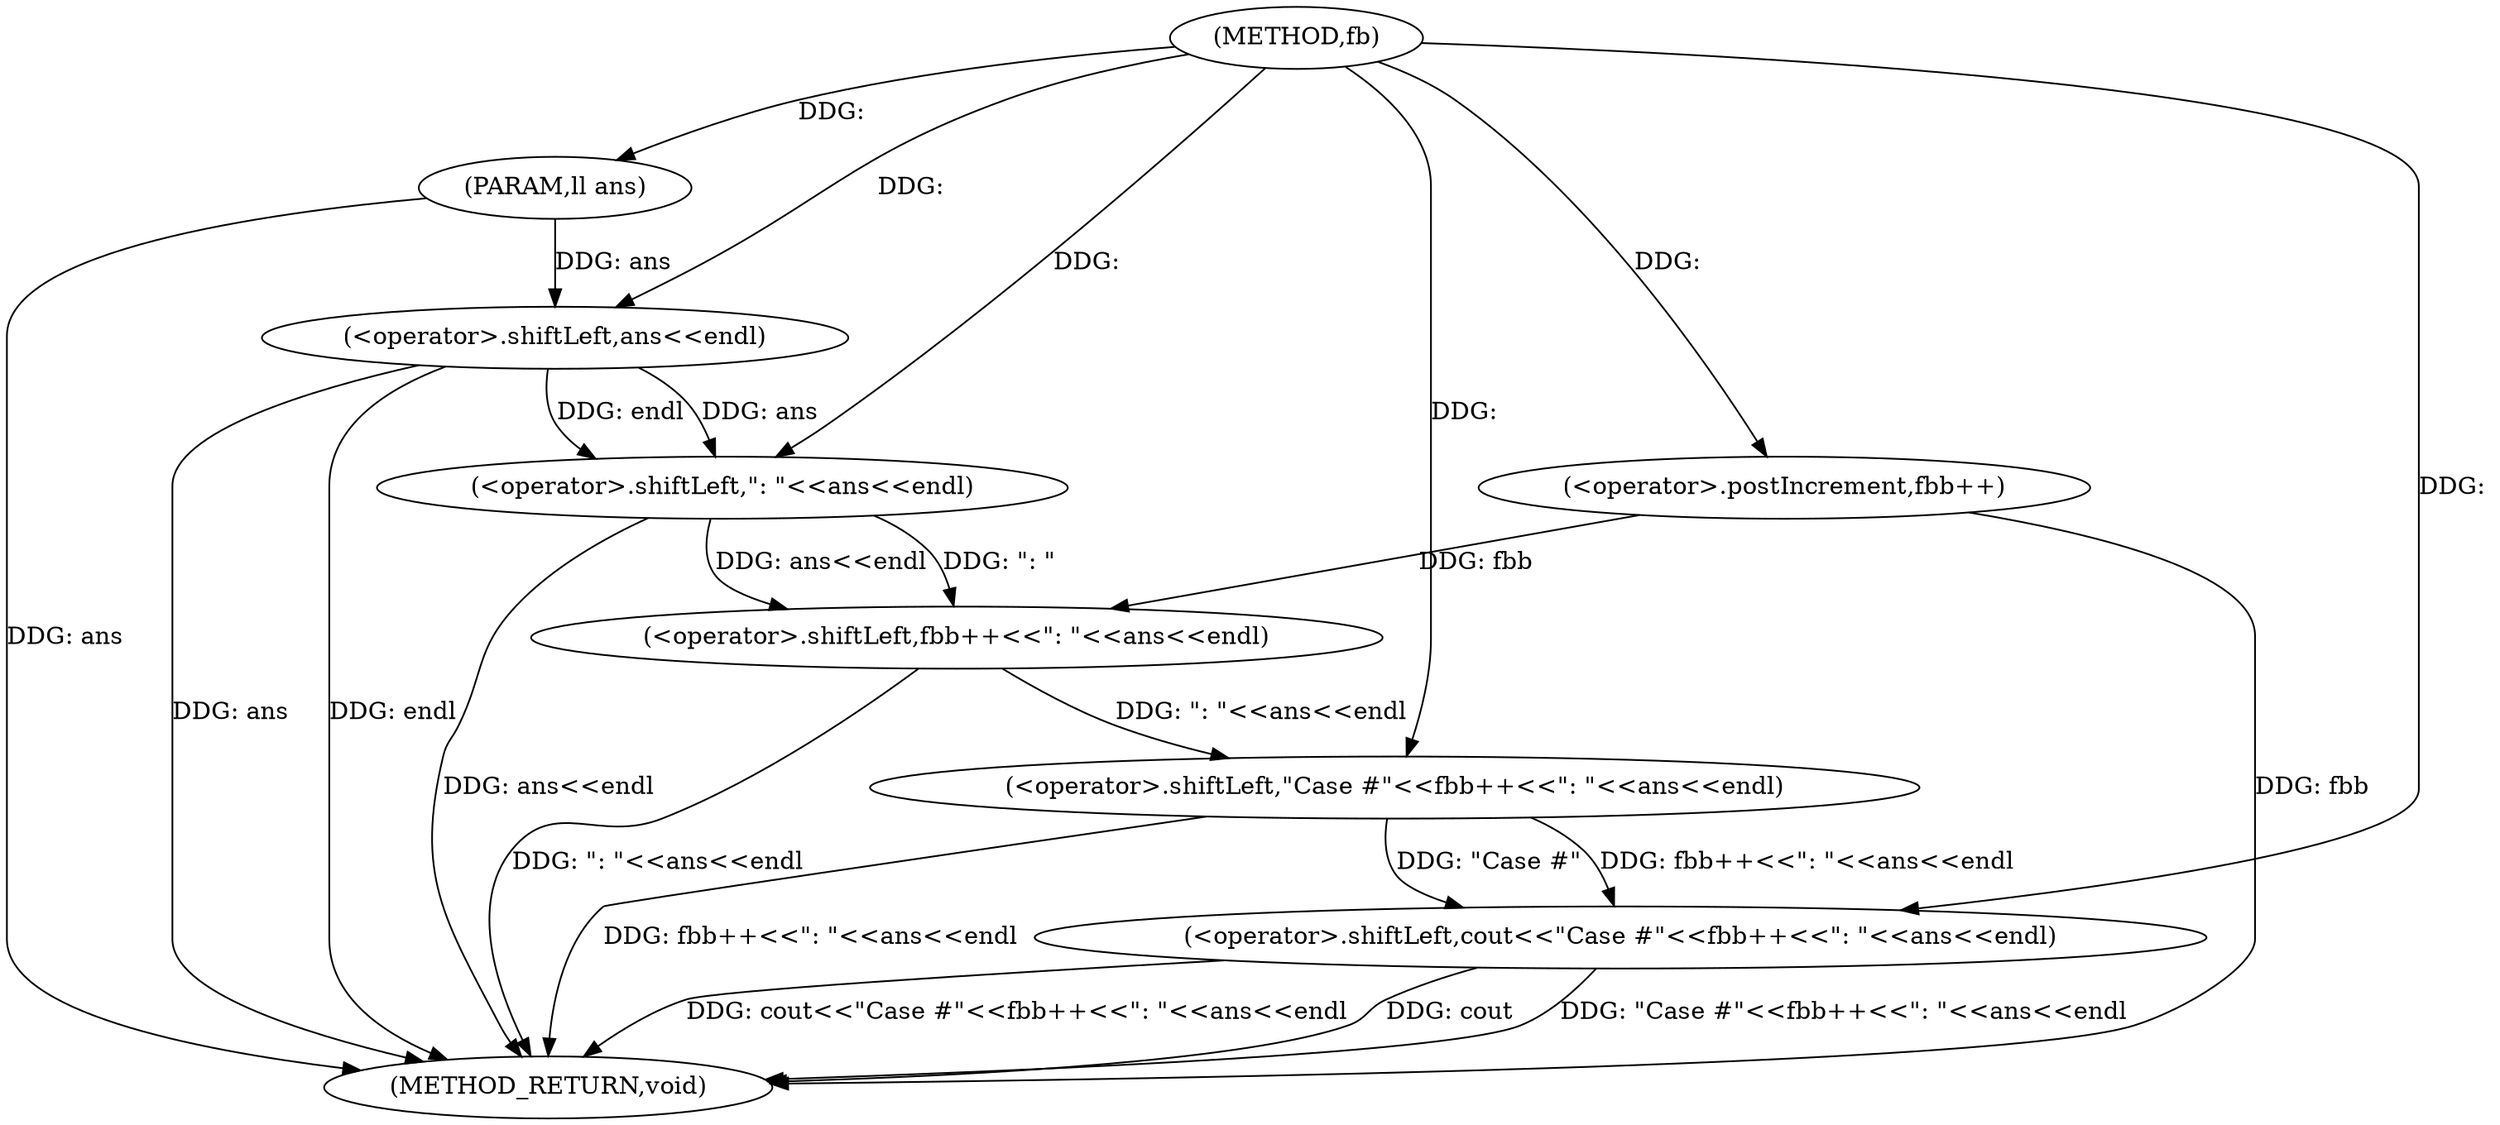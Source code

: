 digraph "fb" {  
"1000479" [label = "(METHOD,fb)" ]
"1000494" [label = "(METHOD_RETURN,void)" ]
"1000480" [label = "(PARAM,ll ans)" ]
"1000482" [label = "(<operator>.shiftLeft,cout<<\"Case #\"<<fbb++<<\": \"<<ans<<endl)" ]
"1000484" [label = "(<operator>.shiftLeft,\"Case #\"<<fbb++<<\": \"<<ans<<endl)" ]
"1000486" [label = "(<operator>.shiftLeft,fbb++<<\": \"<<ans<<endl)" ]
"1000487" [label = "(<operator>.postIncrement,fbb++)" ]
"1000489" [label = "(<operator>.shiftLeft,\": \"<<ans<<endl)" ]
"1000491" [label = "(<operator>.shiftLeft,ans<<endl)" ]
  "1000480" -> "1000494"  [ label = "DDG: ans"] 
  "1000491" -> "1000494"  [ label = "DDG: ans"] 
  "1000489" -> "1000494"  [ label = "DDG: ans<<endl"] 
  "1000486" -> "1000494"  [ label = "DDG: \": \"<<ans<<endl"] 
  "1000484" -> "1000494"  [ label = "DDG: fbb++<<\": \"<<ans<<endl"] 
  "1000482" -> "1000494"  [ label = "DDG: \"Case #\"<<fbb++<<\": \"<<ans<<endl"] 
  "1000482" -> "1000494"  [ label = "DDG: cout<<\"Case #\"<<fbb++<<\": \"<<ans<<endl"] 
  "1000487" -> "1000494"  [ label = "DDG: fbb"] 
  "1000482" -> "1000494"  [ label = "DDG: cout"] 
  "1000491" -> "1000494"  [ label = "DDG: endl"] 
  "1000479" -> "1000480"  [ label = "DDG: "] 
  "1000479" -> "1000482"  [ label = "DDG: "] 
  "1000484" -> "1000482"  [ label = "DDG: \"Case #\""] 
  "1000484" -> "1000482"  [ label = "DDG: fbb++<<\": \"<<ans<<endl"] 
  "1000479" -> "1000484"  [ label = "DDG: "] 
  "1000486" -> "1000484"  [ label = "DDG: \": \"<<ans<<endl"] 
  "1000487" -> "1000486"  [ label = "DDG: fbb"] 
  "1000489" -> "1000486"  [ label = "DDG: ans<<endl"] 
  "1000489" -> "1000486"  [ label = "DDG: \": \""] 
  "1000479" -> "1000487"  [ label = "DDG: "] 
  "1000479" -> "1000489"  [ label = "DDG: "] 
  "1000491" -> "1000489"  [ label = "DDG: endl"] 
  "1000491" -> "1000489"  [ label = "DDG: ans"] 
  "1000480" -> "1000491"  [ label = "DDG: ans"] 
  "1000479" -> "1000491"  [ label = "DDG: "] 
}
